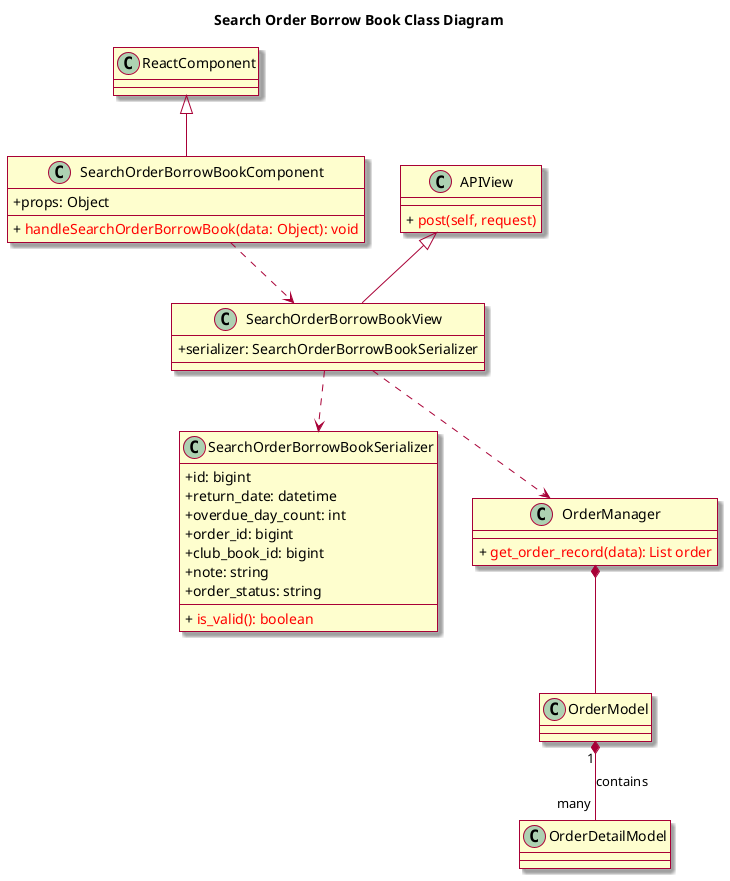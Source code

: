 @startuml
skin rose
skinparam classAttributeIconSize 0

title Search Order Borrow Book Class Diagram
class ReactComponent

class SearchOrderBorrowBookComponent {
	+ props: Object
	+ {method} <color:red> handleSearchOrderBorrowBook(data: Object): void
}

class SearchOrderBorrowBookView {
	+ serializer: SearchOrderBorrowBookSerializer
}

class APIView {
	+ {method} <color:red> post(self, request)
}
class SearchOrderBorrowBookSerializer {
	+ id: bigint
    + return_date: datetime
    + overdue_day_count: int
	+ order_id: bigint
	+ club_book_id: bigint
	+ note: string
	+ order_status: string
	+ {method} <color:red> is_valid(): boolean
}
class OrderManager{
    + {method} <color:red> get_order_record(data): List order
}
class OrderDetailModel{

}
class OrderModel{

}
ReactComponent <|-- SearchOrderBorrowBookComponent
APIView <|-- SearchOrderBorrowBookView
SearchOrderBorrowBookComponent ..> SearchOrderBorrowBookView
SearchOrderBorrowBookView ..> SearchOrderBorrowBookSerializer
SearchOrderBorrowBookView ..> OrderManager
OrderManager *-- OrderModel
 
OrderModel "1" *-- "many" OrderDetailModel : contains
@enduml